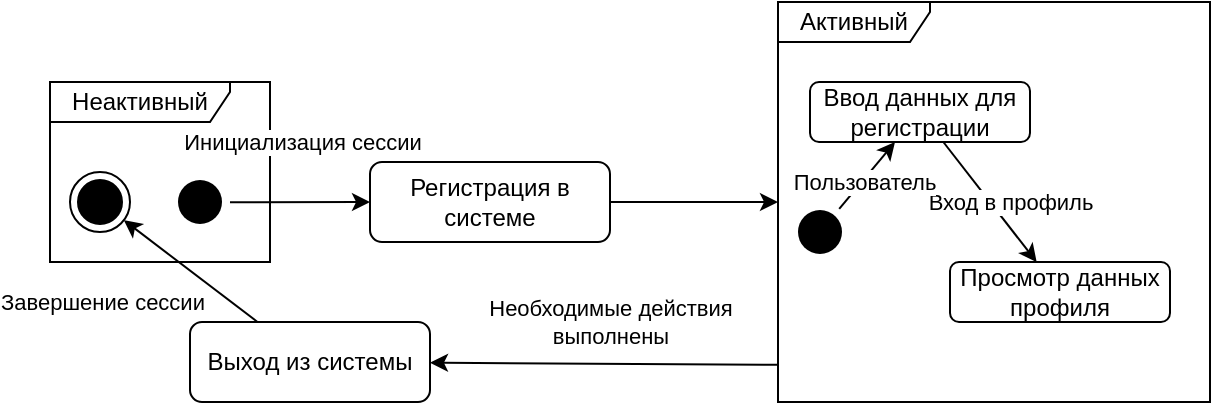 <mxfile version="27.1.4">
  <diagram name="Page-1" id="b5b7bab2-c9e2-2cf4-8b2a-24fd1a2a6d21">
    <mxGraphModel dx="914" dy="820" grid="1" gridSize="10" guides="1" tooltips="1" connect="1" arrows="1" fold="1" page="1" pageScale="1" pageWidth="827" pageHeight="1169" background="none" math="0" shadow="0">
      <root>
        <mxCell id="0" />
        <mxCell id="1" parent="0" />
        <mxCell id="jhNfa3J8y6EUKNPpQPUt-3" value="Неактивный" style="shape=umlFrame;whiteSpace=wrap;html=1;pointerEvents=0;width=90;height=20;" parent="1" vertex="1">
          <mxGeometry x="50" y="220" width="110" height="90" as="geometry" />
        </mxCell>
        <mxCell id="jhNfa3J8y6EUKNPpQPUt-9" style="edgeStyle=orthogonalEdgeStyle;rounded=0;orthogonalLoop=1;jettySize=auto;html=1;" parent="1" source="jhNfa3J8y6EUKNPpQPUt-5" target="jhNfa3J8y6EUKNPpQPUt-6" edge="1">
          <mxGeometry relative="1" as="geometry" />
        </mxCell>
        <mxCell id="jhNfa3J8y6EUKNPpQPUt-5" value="Регистрация в системе" style="rounded=1;whiteSpace=wrap;html=1;" parent="1" vertex="1">
          <mxGeometry x="210" y="260" width="120" height="40" as="geometry" />
        </mxCell>
        <mxCell id="jhNfa3J8y6EUKNPpQPUt-26" style="edgeStyle=none;shape=connector;rounded=0;orthogonalLoop=1;jettySize=auto;html=1;strokeColor=default;align=center;verticalAlign=middle;fontFamily=Helvetica;fontSize=11;fontColor=default;labelBackgroundColor=default;endArrow=classic;exitX=-0.001;exitY=0.907;exitDx=0;exitDy=0;exitPerimeter=0;" parent="1" source="jhNfa3J8y6EUKNPpQPUt-6" target="jhNfa3J8y6EUKNPpQPUt-25" edge="1">
          <mxGeometry relative="1" as="geometry" />
        </mxCell>
        <mxCell id="jhNfa3J8y6EUKNPpQPUt-39" value="Необходимые действия&lt;div&gt;выполнены&lt;/div&gt;" style="edgeLabel;html=1;align=center;verticalAlign=middle;resizable=0;points=[];fontFamily=Helvetica;fontSize=11;fontColor=default;labelBackgroundColor=default;" parent="jhNfa3J8y6EUKNPpQPUt-26" vertex="1" connectable="0">
          <mxGeometry x="-0.317" y="-1" relative="1" as="geometry">
            <mxPoint x="-25" y="-20" as="offset" />
          </mxGeometry>
        </mxCell>
        <mxCell id="jhNfa3J8y6EUKNPpQPUt-6" value="Активный" style="shape=umlFrame;whiteSpace=wrap;html=1;pointerEvents=0;width=76;height=20;" parent="1" vertex="1">
          <mxGeometry x="414" y="180" width="216" height="200" as="geometry" />
        </mxCell>
        <mxCell id="jhNfa3J8y6EUKNPpQPUt-17" style="rounded=0;orthogonalLoop=1;jettySize=auto;html=1;" parent="1" source="jhNfa3J8y6EUKNPpQPUt-7" target="jhNfa3J8y6EUKNPpQPUt-16" edge="1">
          <mxGeometry relative="1" as="geometry" />
        </mxCell>
        <mxCell id="jhNfa3J8y6EUKNPpQPUt-18" value="Вход в профиль" style="edgeLabel;html=1;align=center;verticalAlign=middle;resizable=0;points=[];" parent="jhNfa3J8y6EUKNPpQPUt-17" vertex="1" connectable="0">
          <mxGeometry x="-0.41" y="-2" relative="1" as="geometry">
            <mxPoint x="21" y="11" as="offset" />
          </mxGeometry>
        </mxCell>
        <mxCell id="jhNfa3J8y6EUKNPpQPUt-7" value="Ввод данных для регистрации" style="rounded=1;whiteSpace=wrap;html=1;" parent="1" vertex="1">
          <mxGeometry x="430" y="220" width="110" height="30" as="geometry" />
        </mxCell>
        <mxCell id="jhNfa3J8y6EUKNPpQPUt-13" style="rounded=0;orthogonalLoop=1;jettySize=auto;html=1;" parent="1" source="jhNfa3J8y6EUKNPpQPUt-12" target="jhNfa3J8y6EUKNPpQPUt-7" edge="1">
          <mxGeometry relative="1" as="geometry" />
        </mxCell>
        <mxCell id="jhNfa3J8y6EUKNPpQPUt-29" value="Пользователь" style="edgeLabel;html=1;align=center;verticalAlign=middle;resizable=0;points=[];fontFamily=Helvetica;fontSize=11;fontColor=default;labelBackgroundColor=default;" parent="jhNfa3J8y6EUKNPpQPUt-13" vertex="1" connectable="0">
          <mxGeometry x="-0.15" relative="1" as="geometry">
            <mxPoint as="offset" />
          </mxGeometry>
        </mxCell>
        <mxCell id="jhNfa3J8y6EUKNPpQPUt-12" value="" style="ellipse;html=1;shape=endState;fillColor=#000000;strokeColor=none;" parent="1" vertex="1">
          <mxGeometry x="420" y="280" width="30" height="30" as="geometry" />
        </mxCell>
        <mxCell id="jhNfa3J8y6EUKNPpQPUt-16" value="Просмотр данных профиля" style="rounded=1;whiteSpace=wrap;html=1;" parent="1" vertex="1">
          <mxGeometry x="500" y="310" width="110" height="30" as="geometry" />
        </mxCell>
        <mxCell id="jhNfa3J8y6EUKNPpQPUt-25" value="Выход из системы" style="rounded=1;whiteSpace=wrap;html=1;" parent="1" vertex="1">
          <mxGeometry x="120" y="340" width="120" height="40" as="geometry" />
        </mxCell>
        <mxCell id="jhNfa3J8y6EUKNPpQPUt-27" style="edgeStyle=none;shape=connector;rounded=0;orthogonalLoop=1;jettySize=auto;html=1;strokeColor=default;align=center;verticalAlign=middle;fontFamily=Helvetica;fontSize=11;fontColor=default;labelBackgroundColor=default;endArrow=classic;" parent="1" source="jhNfa3J8y6EUKNPpQPUt-25" target="jhNfa3J8y6EUKNPpQPUt-43" edge="1">
          <mxGeometry relative="1" as="geometry">
            <mxPoint x="87" y="310" as="targetPoint" />
          </mxGeometry>
        </mxCell>
        <mxCell id="jhNfa3J8y6EUKNPpQPUt-38" value="Завершение сессии" style="edgeLabel;html=1;align=center;verticalAlign=middle;resizable=0;points=[];fontFamily=Helvetica;fontSize=11;fontColor=default;labelBackgroundColor=default;" parent="jhNfa3J8y6EUKNPpQPUt-27" vertex="1" connectable="0">
          <mxGeometry x="0.479" y="1" relative="1" as="geometry">
            <mxPoint x="-28" y="27" as="offset" />
          </mxGeometry>
        </mxCell>
        <mxCell id="jhNfa3J8y6EUKNPpQPUt-36" style="edgeStyle=none;shape=connector;rounded=0;orthogonalLoop=1;jettySize=auto;html=1;strokeColor=default;align=center;verticalAlign=middle;fontFamily=Helvetica;fontSize=11;fontColor=default;labelBackgroundColor=default;endArrow=classic;" parent="1" source="jhNfa3J8y6EUKNPpQPUt-35" target="jhNfa3J8y6EUKNPpQPUt-5" edge="1">
          <mxGeometry relative="1" as="geometry" />
        </mxCell>
        <mxCell id="jhNfa3J8y6EUKNPpQPUt-37" value="Инициализация сессии" style="edgeLabel;html=1;align=center;verticalAlign=middle;resizable=0;points=[];fontFamily=Helvetica;fontSize=11;fontColor=default;labelBackgroundColor=default;" parent="jhNfa3J8y6EUKNPpQPUt-36" vertex="1" connectable="0">
          <mxGeometry x="-0.123" y="-1" relative="1" as="geometry">
            <mxPoint x="5" y="-31" as="offset" />
          </mxGeometry>
        </mxCell>
        <mxCell id="jhNfa3J8y6EUKNPpQPUt-35" value="" style="ellipse;html=1;shape=endState;fillColor=#000000;strokeColor=none;" parent="1" vertex="1">
          <mxGeometry x="110" y="265" width="30" height="30" as="geometry" />
        </mxCell>
        <mxCell id="jhNfa3J8y6EUKNPpQPUt-43" value="" style="ellipse;html=1;shape=endState;fillColor=#000000;strokeColor=#000000;fontFamily=Helvetica;fontSize=11;fontColor=default;labelBackgroundColor=default;" parent="1" vertex="1">
          <mxGeometry x="60" y="265" width="30" height="30" as="geometry" />
        </mxCell>
      </root>
    </mxGraphModel>
  </diagram>
</mxfile>
